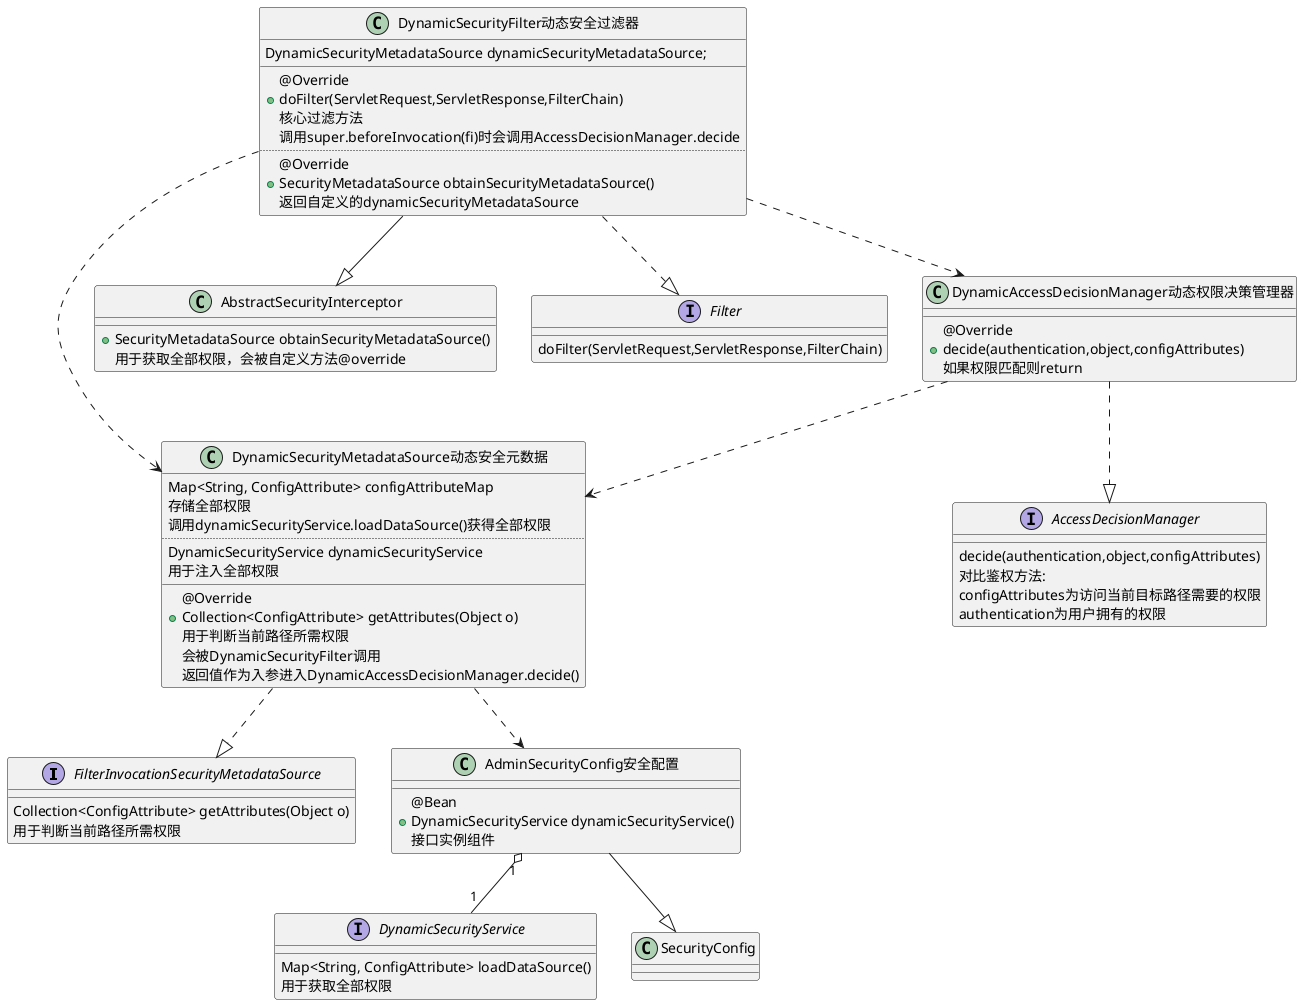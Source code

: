 @startuml
'https://plantuml.com/class-diagram


interface FilterInvocationSecurityMetadataSource{
Collection<ConfigAttribute> getAttributes(Object o)
{method}用于判断当前路径所需权限
}
class DynamicSecurityMetadataSource动态安全元数据{
Map<String, ConfigAttribute> configAttributeMap
{field}存储全部权限
{field}调用dynamicSecurityService.loadDataSource()获得全部权限
..
DynamicSecurityService dynamicSecurityService
{field}用于注入全部权限
__
{method}@Override
+ Collection<ConfigAttribute> getAttributes(Object o)
{method}用于判断当前路径所需权限
{method}会被DynamicSecurityFilter调用
{method}返回值作为入参进入DynamicAccessDecisionManager.decide()
}
interface DynamicSecurityService {
    Map<String, ConfigAttribute> loadDataSource()
    {method}用于获取全部权限
}
class AdminSecurityConfig安全配置 {
{method} @Bean
+ DynamicSecurityService dynamicSecurityService()
{method}接口实例组件
}
class DynamicSecurityFilter动态安全过滤器 {
DynamicSecurityMetadataSource dynamicSecurityMetadataSource;
__
{method}@Override
+ doFilter(ServletRequest,ServletResponse,FilterChain)
{method}核心过滤方法
{method}调用super.beforeInvocation(fi)时会调用AccessDecisionManager.decide
..
{method}@Override
+ SecurityMetadataSource obtainSecurityMetadataSource()
{method}返回自定义的dynamicSecurityMetadataSource
}
class AbstractSecurityInterceptor{
+ SecurityMetadataSource obtainSecurityMetadataSource()
{method}用于获取全部权限，会被自定义方法@override
}
interface Filter{
doFilter(ServletRequest,ServletResponse,FilterChain)
}
interface AccessDecisionManager{
decide(authentication,object,configAttributes)
{method}对比鉴权方法:
{method}configAttributes为访问当前目标路径需要的权限
{method}authentication为用户拥有的权限
}
class DynamicAccessDecisionManager动态权限决策管理器{
{method}@Override
+ decide(authentication,object,configAttributes)
{method}如果权限匹配则return
}
class SecurityConfig

DynamicSecurityMetadataSource动态安全元数据 ..|> FilterInvocationSecurityMetadataSource
AdminSecurityConfig安全配置 "1" o-- "1" DynamicSecurityService

DynamicSecurityFilter动态安全过滤器 ..> DynamicSecurityMetadataSource动态安全元数据
DynamicSecurityMetadataSource动态安全元数据 ..> AdminSecurityConfig安全配置
DynamicAccessDecisionManager动态权限决策管理器 ..|> AccessDecisionManager
DynamicAccessDecisionManager动态权限决策管理器 ..> DynamicSecurityMetadataSource动态安全元数据
DynamicSecurityFilter动态安全过滤器 ..> DynamicAccessDecisionManager动态权限决策管理器
DynamicSecurityFilter动态安全过滤器 ..|> Filter
DynamicSecurityFilter动态安全过滤器 --|> AbstractSecurityInterceptor
AdminSecurityConfig安全配置 --|> SecurityConfig
@enduml